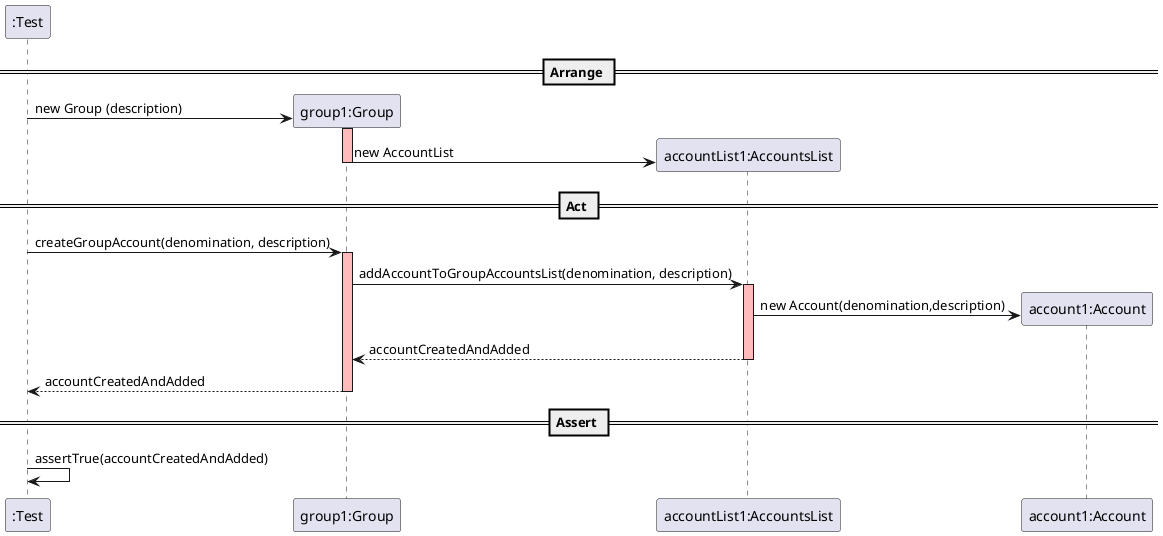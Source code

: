 @startuml

create ":Test"

== Arrange ==

create "group1:Group"
":Test" -> "group1:Group" : new Group (description)
activate "group1:Group" #FFBBBB

create "accountList1:AccountsList"
"group1:Group" -> "accountList1:AccountsList" : new AccountList
deactivate "group1:Group" #FFBBBB

== Act ==

":Test" -> "group1:Group" : createGroupAccount(denomination, description)
activate "group1:Group" #FFBBBB

"group1:Group" -> "accountList1:AccountsList" : addAccountToGroupAccountsList(denomination, description)
activate "accountList1:AccountsList" #FFBBBB

create "account1:Account"
"accountList1:AccountsList" -> "account1:Account" : new Account(denomination,description)

"accountList1:AccountsList" --> "group1:Group" : accountCreatedAndAdded
deactivate "accountList1:AccountsList" #FFBBBB

"group1:Group" --> ":Test" : accountCreatedAndAdded
deactivate "group1:Group" #FFBBBB

== Assert ==

":Test" -> ":Test" : assertTrue(accountCreatedAndAdded)

@enduml